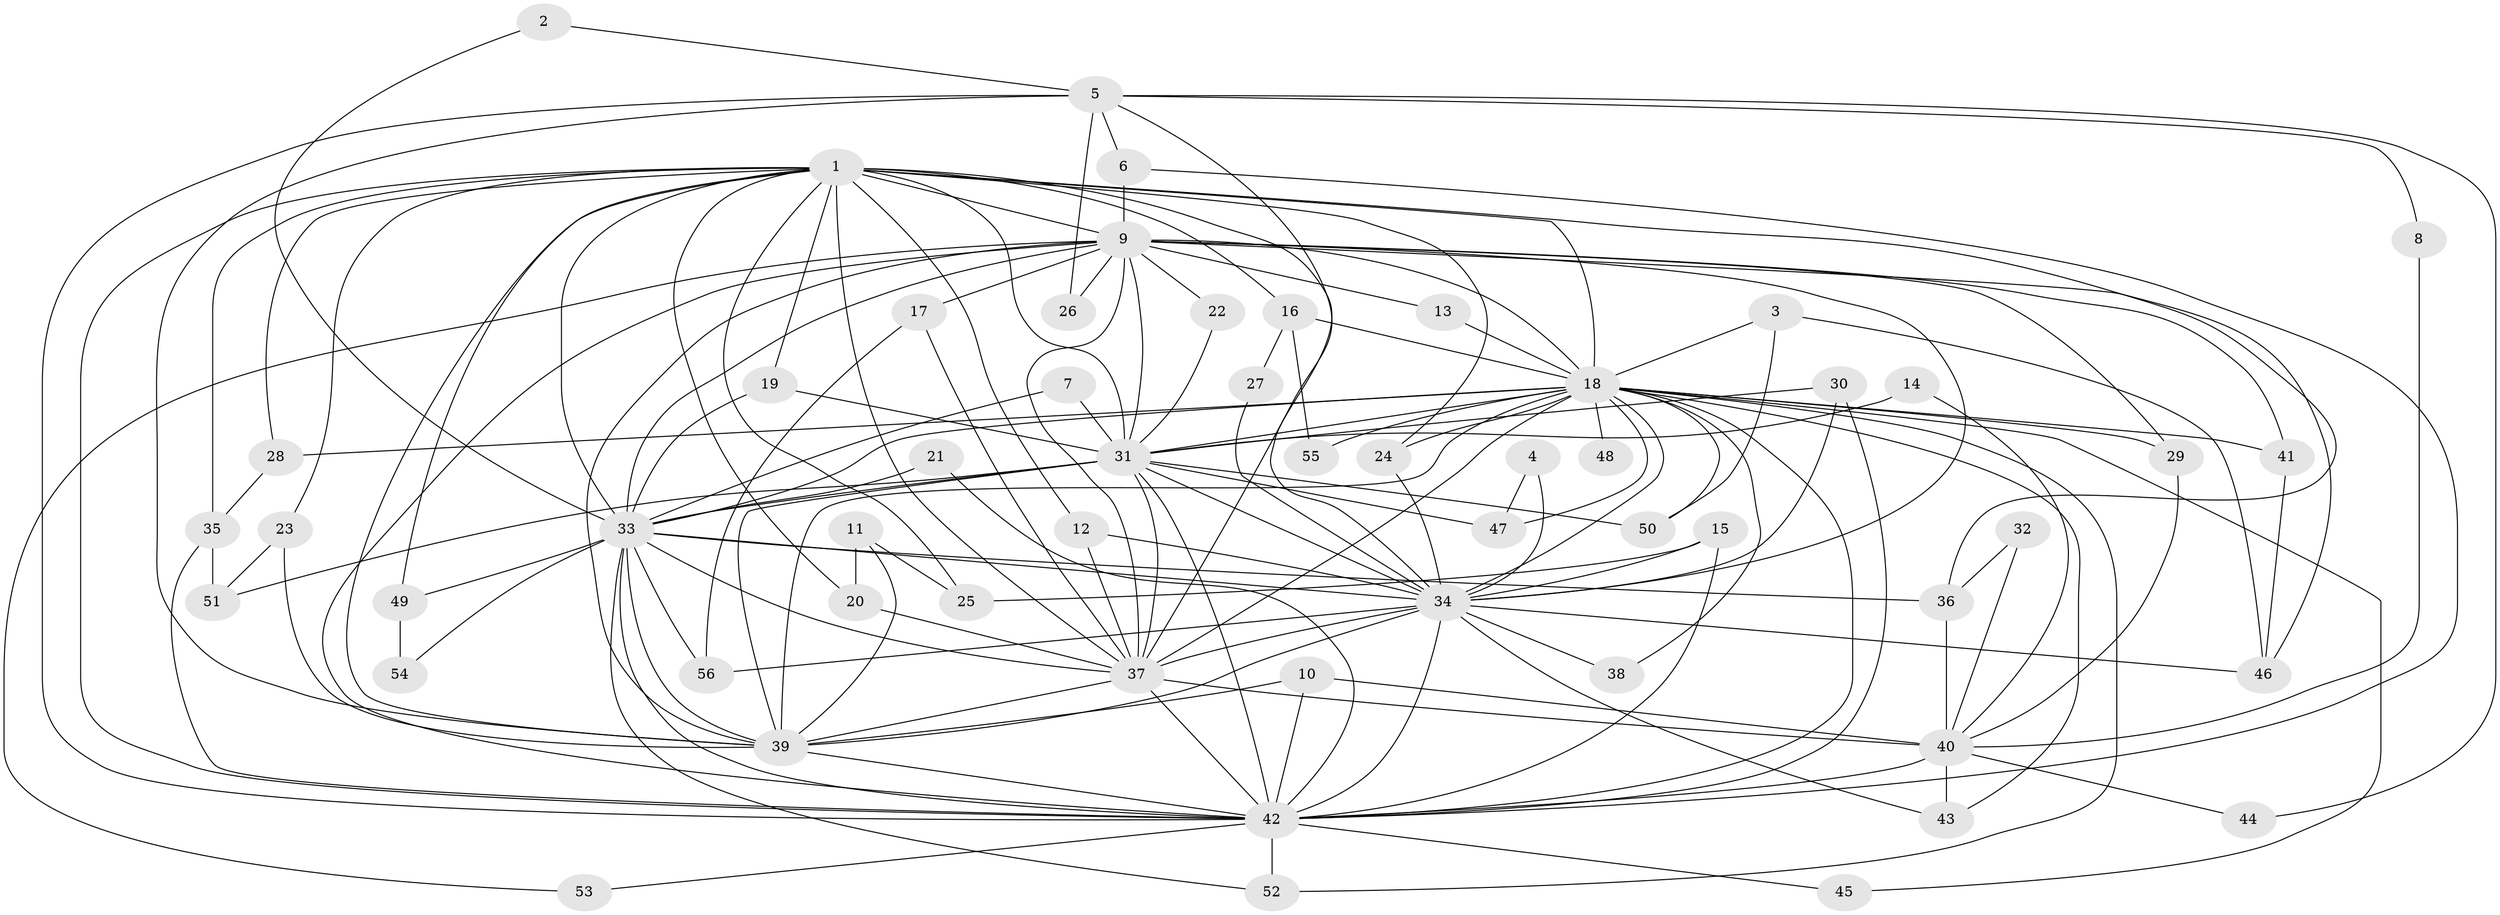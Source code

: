 // original degree distribution, {19: 0.021739130434782608, 28: 0.010869565217391304, 22: 0.010869565217391304, 18: 0.010869565217391304, 21: 0.010869565217391304, 20: 0.010869565217391304, 14: 0.021739130434782608, 23: 0.010869565217391304, 8: 0.010869565217391304, 3: 0.2608695652173913, 5: 0.021739130434782608, 2: 0.532608695652174, 12: 0.010869565217391304, 4: 0.05434782608695652}
// Generated by graph-tools (version 1.1) at 2025/36/03/04/25 23:36:38]
// undirected, 56 vertices, 146 edges
graph export_dot {
  node [color=gray90,style=filled];
  1;
  2;
  3;
  4;
  5;
  6;
  7;
  8;
  9;
  10;
  11;
  12;
  13;
  14;
  15;
  16;
  17;
  18;
  19;
  20;
  21;
  22;
  23;
  24;
  25;
  26;
  27;
  28;
  29;
  30;
  31;
  32;
  33;
  34;
  35;
  36;
  37;
  38;
  39;
  40;
  41;
  42;
  43;
  44;
  45;
  46;
  47;
  48;
  49;
  50;
  51;
  52;
  53;
  54;
  55;
  56;
  1 -- 9 [weight=2.0];
  1 -- 12 [weight=1.0];
  1 -- 16 [weight=2.0];
  1 -- 18 [weight=2.0];
  1 -- 19 [weight=1.0];
  1 -- 20 [weight=1.0];
  1 -- 23 [weight=1.0];
  1 -- 24 [weight=1.0];
  1 -- 25 [weight=1.0];
  1 -- 28 [weight=1.0];
  1 -- 31 [weight=2.0];
  1 -- 33 [weight=3.0];
  1 -- 34 [weight=2.0];
  1 -- 35 [weight=1.0];
  1 -- 36 [weight=1.0];
  1 -- 37 [weight=2.0];
  1 -- 39 [weight=2.0];
  1 -- 42 [weight=2.0];
  1 -- 49 [weight=2.0];
  2 -- 5 [weight=1.0];
  2 -- 33 [weight=1.0];
  3 -- 18 [weight=1.0];
  3 -- 46 [weight=1.0];
  3 -- 50 [weight=1.0];
  4 -- 34 [weight=2.0];
  4 -- 47 [weight=1.0];
  5 -- 6 [weight=1.0];
  5 -- 8 [weight=1.0];
  5 -- 26 [weight=1.0];
  5 -- 37 [weight=1.0];
  5 -- 39 [weight=1.0];
  5 -- 42 [weight=1.0];
  5 -- 44 [weight=1.0];
  6 -- 9 [weight=1.0];
  6 -- 42 [weight=1.0];
  7 -- 31 [weight=1.0];
  7 -- 33 [weight=1.0];
  8 -- 40 [weight=1.0];
  9 -- 13 [weight=1.0];
  9 -- 17 [weight=2.0];
  9 -- 18 [weight=1.0];
  9 -- 22 [weight=1.0];
  9 -- 26 [weight=1.0];
  9 -- 29 [weight=1.0];
  9 -- 31 [weight=1.0];
  9 -- 33 [weight=1.0];
  9 -- 34 [weight=2.0];
  9 -- 37 [weight=2.0];
  9 -- 39 [weight=1.0];
  9 -- 41 [weight=1.0];
  9 -- 42 [weight=1.0];
  9 -- 46 [weight=1.0];
  9 -- 53 [weight=1.0];
  10 -- 39 [weight=1.0];
  10 -- 40 [weight=1.0];
  10 -- 42 [weight=1.0];
  11 -- 20 [weight=1.0];
  11 -- 25 [weight=1.0];
  11 -- 39 [weight=1.0];
  12 -- 34 [weight=1.0];
  12 -- 37 [weight=1.0];
  13 -- 18 [weight=1.0];
  14 -- 31 [weight=1.0];
  14 -- 40 [weight=1.0];
  15 -- 25 [weight=1.0];
  15 -- 34 [weight=1.0];
  15 -- 42 [weight=1.0];
  16 -- 18 [weight=1.0];
  16 -- 27 [weight=1.0];
  16 -- 55 [weight=1.0];
  17 -- 37 [weight=1.0];
  17 -- 56 [weight=1.0];
  18 -- 24 [weight=1.0];
  18 -- 28 [weight=1.0];
  18 -- 29 [weight=1.0];
  18 -- 31 [weight=3.0];
  18 -- 33 [weight=1.0];
  18 -- 34 [weight=1.0];
  18 -- 37 [weight=1.0];
  18 -- 38 [weight=1.0];
  18 -- 39 [weight=1.0];
  18 -- 41 [weight=1.0];
  18 -- 42 [weight=2.0];
  18 -- 43 [weight=1.0];
  18 -- 45 [weight=1.0];
  18 -- 47 [weight=1.0];
  18 -- 48 [weight=1.0];
  18 -- 50 [weight=1.0];
  18 -- 52 [weight=1.0];
  18 -- 55 [weight=1.0];
  19 -- 31 [weight=1.0];
  19 -- 33 [weight=1.0];
  20 -- 37 [weight=1.0];
  21 -- 33 [weight=2.0];
  21 -- 42 [weight=1.0];
  22 -- 31 [weight=1.0];
  23 -- 39 [weight=1.0];
  23 -- 51 [weight=1.0];
  24 -- 34 [weight=1.0];
  27 -- 34 [weight=1.0];
  28 -- 35 [weight=1.0];
  29 -- 40 [weight=1.0];
  30 -- 31 [weight=1.0];
  30 -- 34 [weight=1.0];
  30 -- 42 [weight=1.0];
  31 -- 33 [weight=1.0];
  31 -- 34 [weight=1.0];
  31 -- 37 [weight=1.0];
  31 -- 39 [weight=1.0];
  31 -- 42 [weight=1.0];
  31 -- 47 [weight=1.0];
  31 -- 50 [weight=1.0];
  31 -- 51 [weight=1.0];
  32 -- 36 [weight=1.0];
  32 -- 40 [weight=1.0];
  33 -- 34 [weight=1.0];
  33 -- 36 [weight=1.0];
  33 -- 37 [weight=1.0];
  33 -- 39 [weight=1.0];
  33 -- 42 [weight=1.0];
  33 -- 49 [weight=1.0];
  33 -- 52 [weight=1.0];
  33 -- 54 [weight=1.0];
  33 -- 56 [weight=1.0];
  34 -- 37 [weight=1.0];
  34 -- 38 [weight=1.0];
  34 -- 39 [weight=1.0];
  34 -- 42 [weight=1.0];
  34 -- 43 [weight=1.0];
  34 -- 46 [weight=1.0];
  34 -- 56 [weight=1.0];
  35 -- 42 [weight=1.0];
  35 -- 51 [weight=1.0];
  36 -- 40 [weight=1.0];
  37 -- 39 [weight=2.0];
  37 -- 40 [weight=3.0];
  37 -- 42 [weight=1.0];
  39 -- 42 [weight=1.0];
  40 -- 42 [weight=1.0];
  40 -- 43 [weight=1.0];
  40 -- 44 [weight=1.0];
  41 -- 46 [weight=1.0];
  42 -- 45 [weight=1.0];
  42 -- 52 [weight=1.0];
  42 -- 53 [weight=1.0];
  49 -- 54 [weight=1.0];
}
